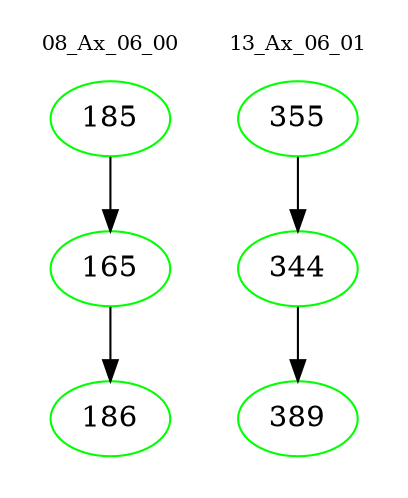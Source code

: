 digraph{
subgraph cluster_0 {
color = white
label = "08_Ax_06_00";
fontsize=10;
T0_185 [label="185", color="green"]
T0_185 -> T0_165 [color="black"]
T0_165 [label="165", color="green"]
T0_165 -> T0_186 [color="black"]
T0_186 [label="186", color="green"]
}
subgraph cluster_1 {
color = white
label = "13_Ax_06_01";
fontsize=10;
T1_355 [label="355", color="green"]
T1_355 -> T1_344 [color="black"]
T1_344 [label="344", color="green"]
T1_344 -> T1_389 [color="black"]
T1_389 [label="389", color="green"]
}
}
